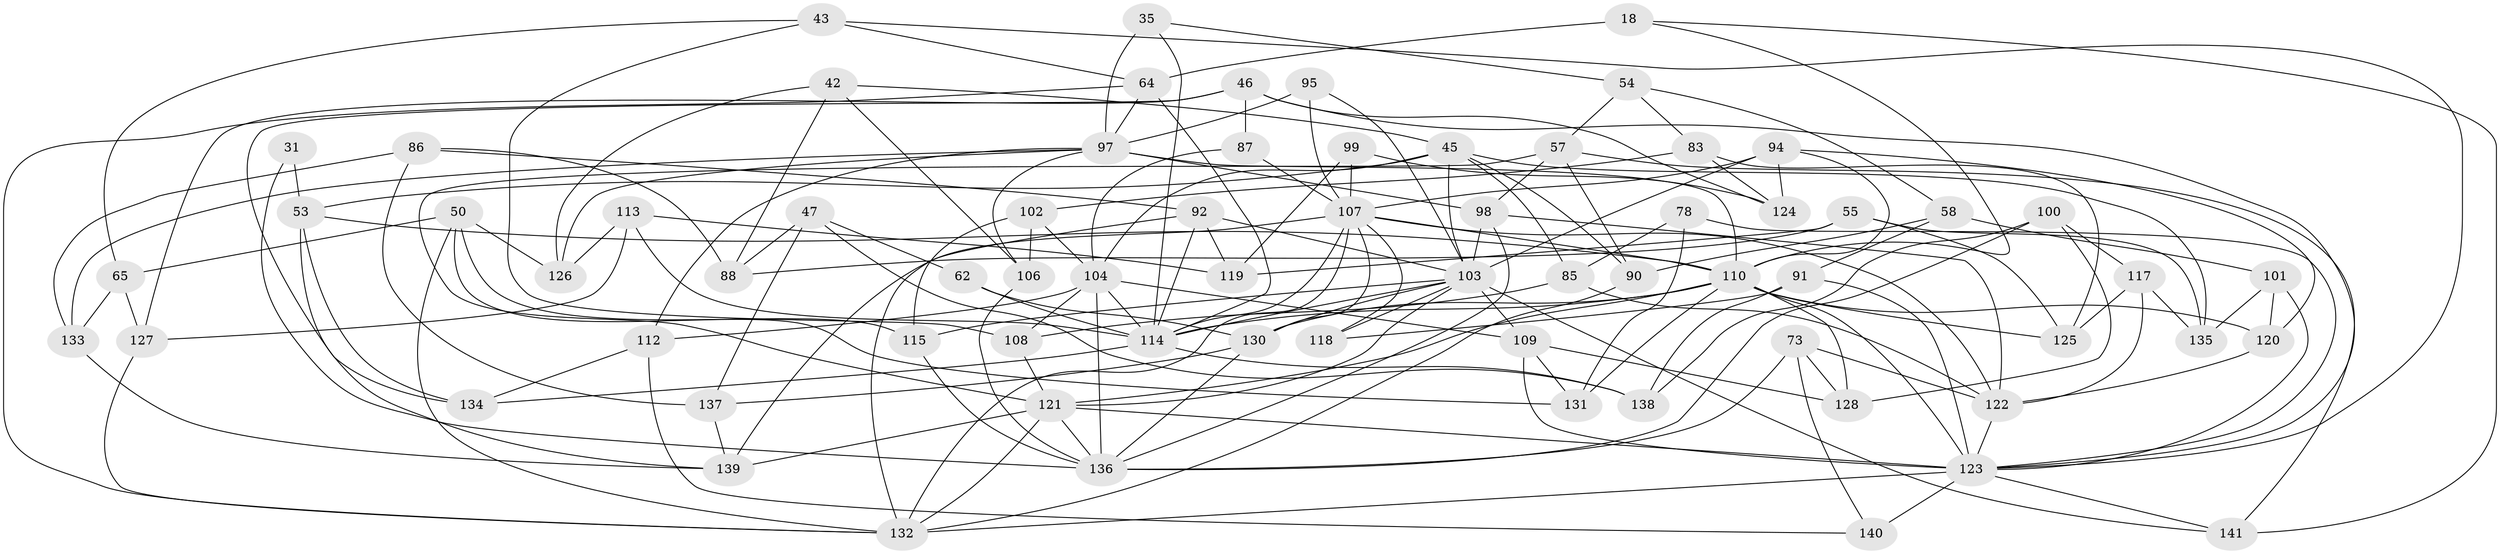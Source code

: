// original degree distribution, {4: 1.0}
// Generated by graph-tools (version 1.1) at 2025/57/03/09/25 04:57:55]
// undirected, 70 vertices, 174 edges
graph export_dot {
graph [start="1"]
  node [color=gray90,style=filled];
  18;
  31;
  35;
  42;
  43;
  45 [super="+40"];
  46 [super="+29"];
  47;
  50 [super="+21"];
  53 [super="+6"];
  54;
  55;
  57 [super="+4"];
  58;
  62;
  64 [super="+11"];
  65;
  73;
  78;
  83;
  85;
  86;
  87;
  88;
  90;
  91;
  92 [super="+69"];
  94 [super="+30"];
  95 [super="+66"];
  97 [super="+34+96"];
  98 [super="+75"];
  99;
  100;
  101;
  102;
  103 [super="+37+84"];
  104 [super="+33+67+81"];
  106;
  107 [super="+89+22+60"];
  108;
  109 [super="+79"];
  110 [super="+41+76+93"];
  112;
  113;
  114 [super="+26+59+51"];
  115 [super="+44"];
  117 [super="+105"];
  118;
  119;
  120;
  121 [super="+82"];
  122 [super="+116"];
  123 [super="+8+52+56"];
  124;
  125 [super="+77"];
  126;
  127;
  128;
  130 [super="+38+71"];
  131;
  132 [super="+28+68"];
  133;
  134;
  135;
  136 [super="+15+129"];
  137;
  138;
  139 [super="+63"];
  140;
  141;
  18 -- 64 [weight=2];
  18 -- 141;
  18 -- 110;
  31 -- 53 [weight=2];
  31 -- 136 [weight=2];
  35 -- 54;
  35 -- 114;
  35 -- 97 [weight=2];
  42 -- 126;
  42 -- 88;
  42 -- 106;
  42 -- 45;
  43 -- 108;
  43 -- 64;
  43 -- 65;
  43 -- 123;
  45 -- 90;
  45 -- 53;
  45 -- 85;
  45 -- 135;
  45 -- 104 [weight=2];
  45 -- 103;
  46 -- 124;
  46 -- 87 [weight=2];
  46 -- 134;
  46 -- 123;
  46 -- 127;
  47 -- 88;
  47 -- 137;
  47 -- 138;
  47 -- 62;
  50 -- 131;
  50 -- 65;
  50 -- 115 [weight=2];
  50 -- 132;
  50 -- 126;
  53 -- 134;
  53 -- 139;
  53 -- 110;
  54 -- 83;
  54 -- 58;
  54 -- 57;
  55 -- 119;
  55 -- 88;
  55 -- 135;
  55 -- 125;
  57 -- 90;
  57 -- 141;
  57 -- 121;
  57 -- 98 [weight=2];
  58 -- 91;
  58 -- 101;
  58 -- 90;
  62 -- 130;
  62 -- 114 [weight=2];
  64 -- 97;
  64 -- 114;
  64 -- 132;
  65 -- 127;
  65 -- 133;
  73 -- 140;
  73 -- 128;
  73 -- 122;
  73 -- 136;
  78 -- 131;
  78 -- 85;
  78 -- 123 [weight=2];
  83 -- 102;
  83 -- 124;
  83 -- 125;
  85 -- 108;
  85 -- 122;
  86 -- 92;
  86 -- 137;
  86 -- 88;
  86 -- 133;
  87 -- 107;
  87 -- 104;
  90 -- 132;
  91 -- 118;
  91 -- 138;
  91 -- 123;
  92 -- 114 [weight=2];
  92 -- 119;
  92 -- 132;
  92 -- 103;
  94 -- 120;
  94 -- 124;
  94 -- 107;
  94 -- 103 [weight=2];
  94 -- 110;
  95 -- 107 [weight=2];
  95 -- 97 [weight=2];
  95 -- 103 [weight=2];
  97 -- 112;
  97 -- 110 [weight=2];
  97 -- 98;
  97 -- 133;
  97 -- 106;
  97 -- 126;
  98 -- 103 [weight=2];
  98 -- 136;
  98 -- 122 [weight=2];
  99 -- 107 [weight=2];
  99 -- 119;
  99 -- 124;
  100 -- 128;
  100 -- 117;
  100 -- 138;
  100 -- 136;
  101 -- 120;
  101 -- 135;
  101 -- 123;
  102 -- 115;
  102 -- 106;
  102 -- 104;
  103 -- 141;
  103 -- 115 [weight=2];
  103 -- 130;
  103 -- 109;
  103 -- 114;
  103 -- 118;
  103 -- 121;
  104 -- 109;
  104 -- 114 [weight=2];
  104 -- 136;
  104 -- 112;
  104 -- 108;
  106 -- 136;
  107 -- 118 [weight=2];
  107 -- 122 [weight=3];
  107 -- 139 [weight=2];
  107 -- 130 [weight=2];
  107 -- 132;
  107 -- 114;
  107 -- 110 [weight=3];
  108 -- 121;
  109 -- 128;
  109 -- 123 [weight=2];
  109 -- 131;
  110 -- 123;
  110 -- 130;
  110 -- 131;
  110 -- 125 [weight=2];
  110 -- 128;
  110 -- 114;
  110 -- 120;
  110 -- 121 [weight=2];
  112 -- 140;
  112 -- 134;
  113 -- 127;
  113 -- 119;
  113 -- 126;
  113 -- 114;
  114 -- 138;
  114 -- 134;
  115 -- 136;
  117 -- 122 [weight=2];
  117 -- 125 [weight=2];
  117 -- 135;
  120 -- 122;
  121 -- 136 [weight=2];
  121 -- 139;
  121 -- 123;
  121 -- 132;
  122 -- 123 [weight=2];
  123 -- 140 [weight=2];
  123 -- 141;
  123 -- 132;
  127 -- 132;
  130 -- 136 [weight=2];
  130 -- 137;
  133 -- 139;
  137 -- 139;
}

